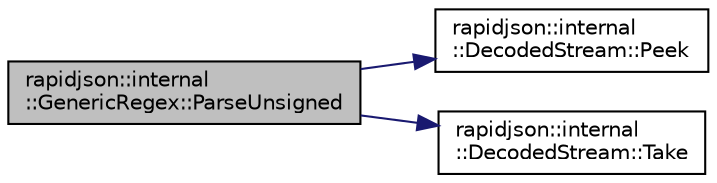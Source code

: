 digraph "rapidjson::internal::GenericRegex::ParseUnsigned"
{
 // INTERACTIVE_SVG=YES
 // LATEX_PDF_SIZE
  edge [fontname="Helvetica",fontsize="10",labelfontname="Helvetica",labelfontsize="10"];
  node [fontname="Helvetica",fontsize="10",shape=record];
  rankdir="LR";
  Node46 [label="rapidjson::internal\l::GenericRegex::ParseUnsigned",height=0.2,width=0.4,color="black", fillcolor="grey75", style="filled", fontcolor="black",tooltip=" "];
  Node46 -> Node47 [color="midnightblue",fontsize="10",style="solid",fontname="Helvetica"];
  Node47 [label="rapidjson::internal\l::DecodedStream::Peek",height=0.2,width=0.4,color="black", fillcolor="white", style="filled",URL="$classrapidjson_1_1internal_1_1_decoded_stream.html#a28a389478d1981546e6259c8cf0f2377",tooltip=" "];
  Node46 -> Node48 [color="midnightblue",fontsize="10",style="solid",fontname="Helvetica"];
  Node48 [label="rapidjson::internal\l::DecodedStream::Take",height=0.2,width=0.4,color="black", fillcolor="white", style="filled",URL="$classrapidjson_1_1internal_1_1_decoded_stream.html#a1fd014dd83e153369ecad40886093685",tooltip=" "];
}
